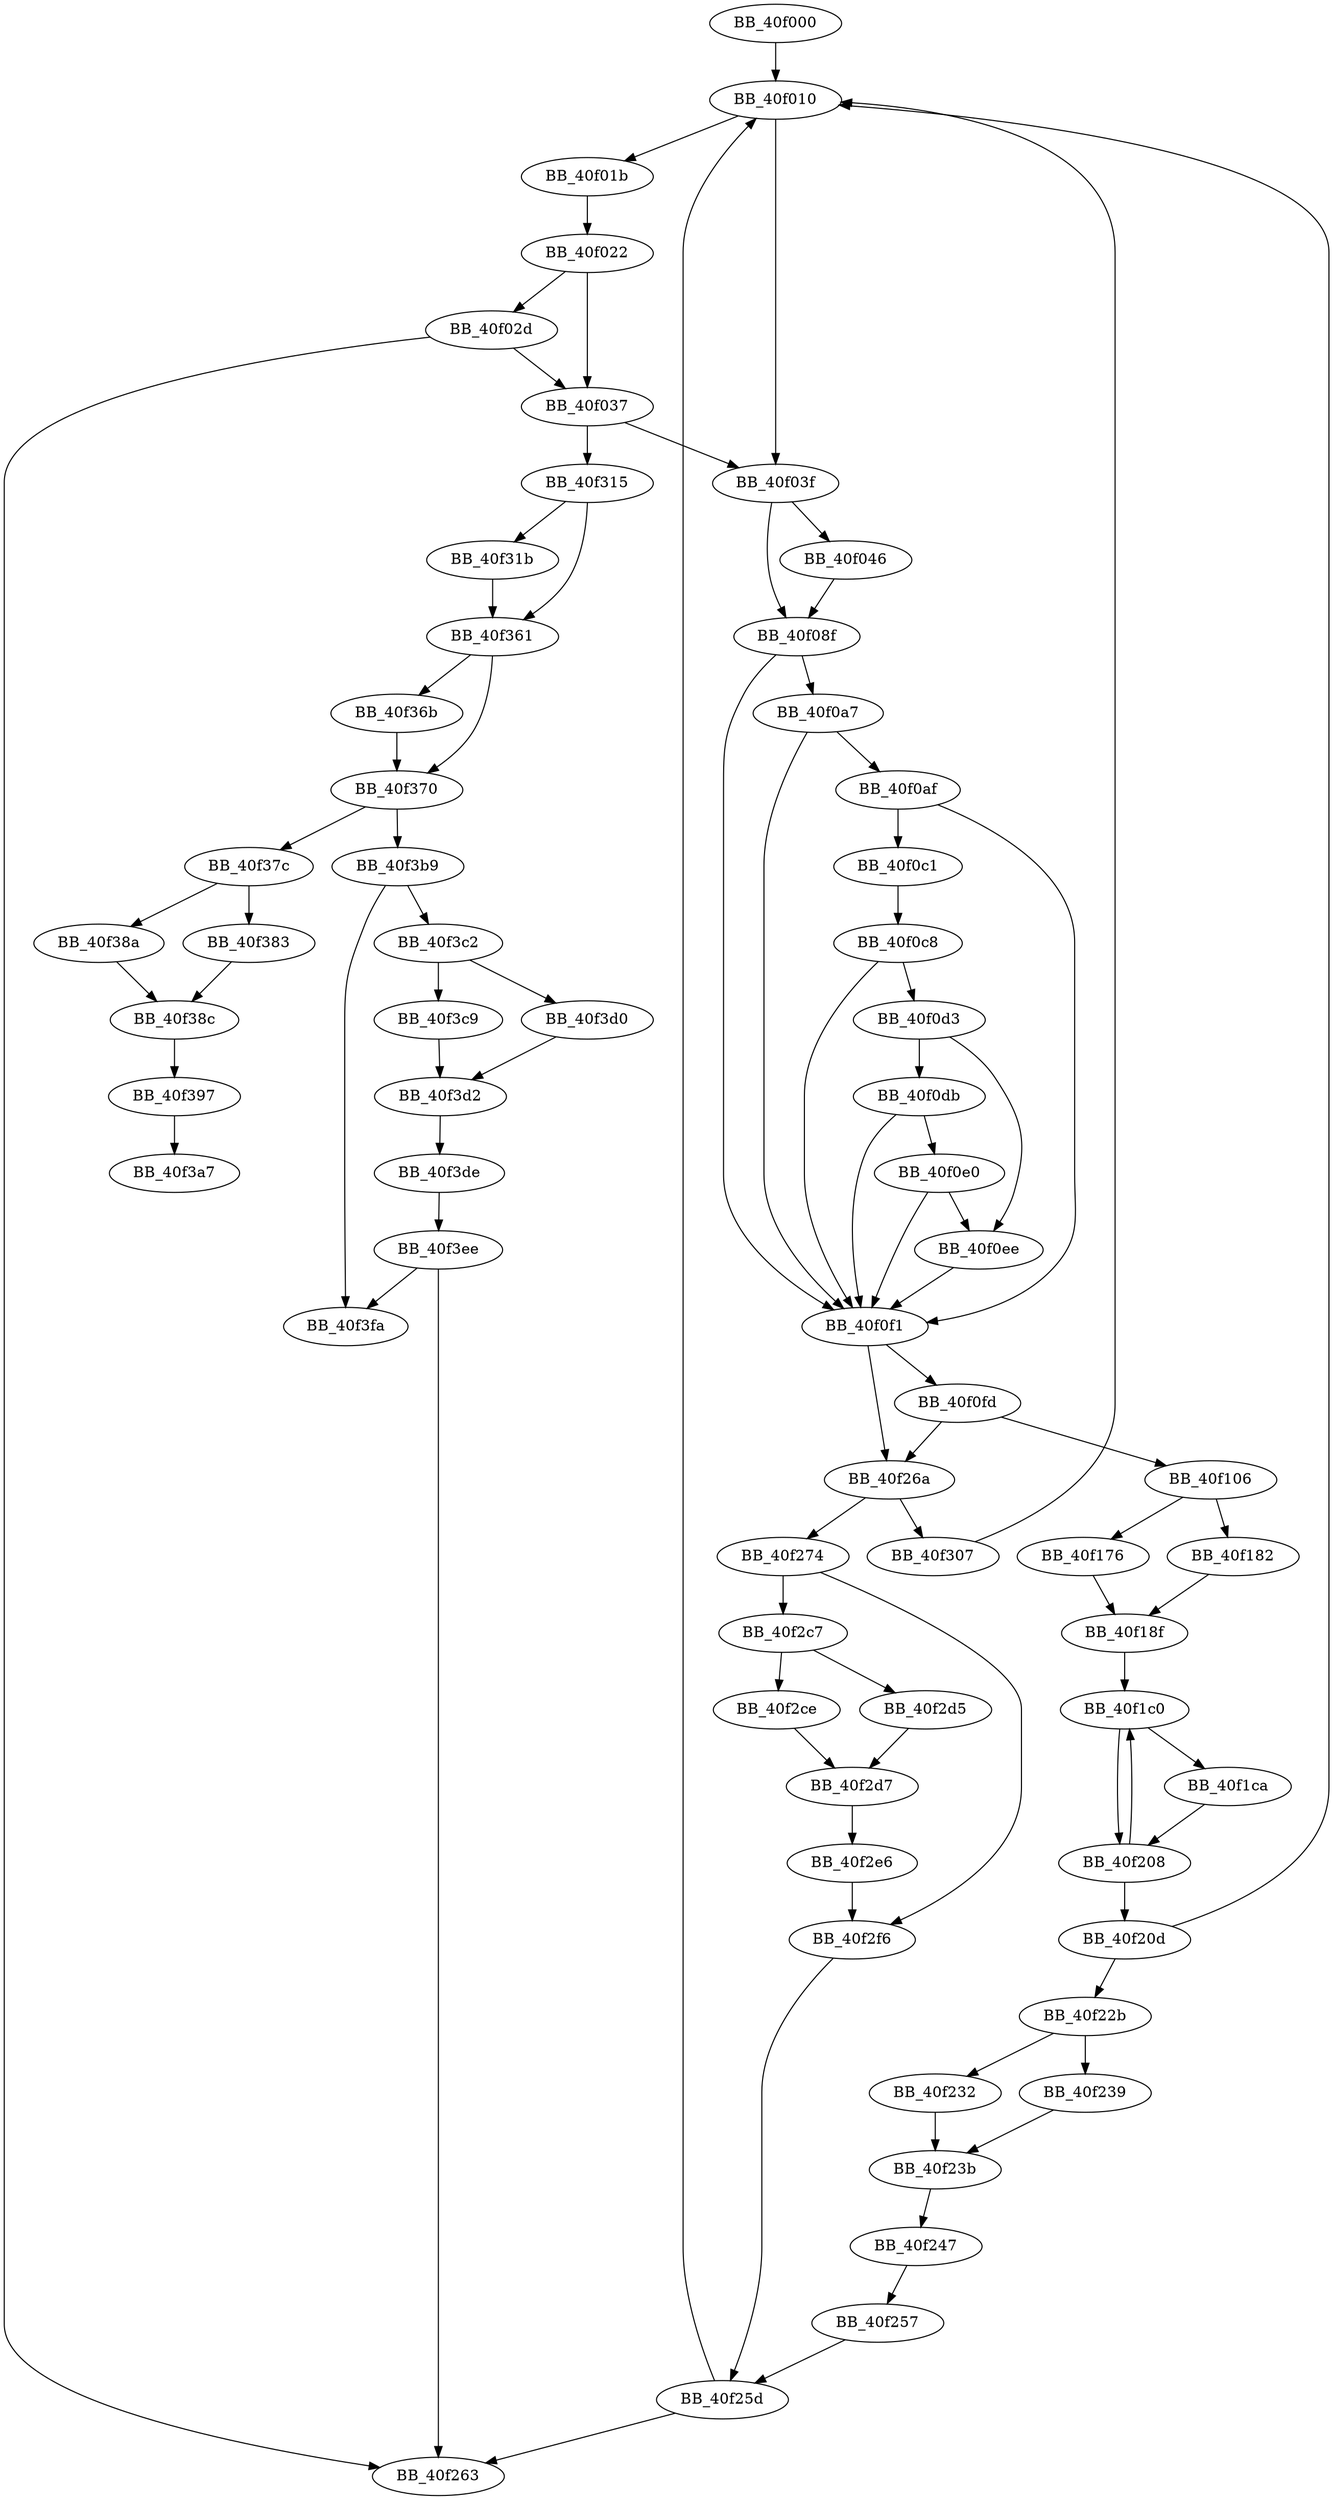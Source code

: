 DiGraph sub_40F000{
BB_40f000->BB_40f010
BB_40f010->BB_40f01b
BB_40f010->BB_40f03f
BB_40f01b->BB_40f022
BB_40f022->BB_40f02d
BB_40f022->BB_40f037
BB_40f02d->BB_40f037
BB_40f02d->BB_40f263
BB_40f037->BB_40f03f
BB_40f037->BB_40f315
BB_40f03f->BB_40f046
BB_40f03f->BB_40f08f
BB_40f046->BB_40f08f
BB_40f08f->BB_40f0a7
BB_40f08f->BB_40f0f1
BB_40f0a7->BB_40f0af
BB_40f0a7->BB_40f0f1
BB_40f0af->BB_40f0c1
BB_40f0af->BB_40f0f1
BB_40f0c1->BB_40f0c8
BB_40f0c8->BB_40f0d3
BB_40f0c8->BB_40f0f1
BB_40f0d3->BB_40f0db
BB_40f0d3->BB_40f0ee
BB_40f0db->BB_40f0e0
BB_40f0db->BB_40f0f1
BB_40f0e0->BB_40f0ee
BB_40f0e0->BB_40f0f1
BB_40f0ee->BB_40f0f1
BB_40f0f1->BB_40f0fd
BB_40f0f1->BB_40f26a
BB_40f0fd->BB_40f106
BB_40f0fd->BB_40f26a
BB_40f106->BB_40f176
BB_40f106->BB_40f182
BB_40f176->BB_40f18f
BB_40f182->BB_40f18f
BB_40f18f->BB_40f1c0
BB_40f1c0->BB_40f1ca
BB_40f1c0->BB_40f208
BB_40f1ca->BB_40f208
BB_40f208->BB_40f1c0
BB_40f208->BB_40f20d
BB_40f20d->BB_40f010
BB_40f20d->BB_40f22b
BB_40f22b->BB_40f232
BB_40f22b->BB_40f239
BB_40f232->BB_40f23b
BB_40f239->BB_40f23b
BB_40f23b->BB_40f247
BB_40f247->BB_40f257
BB_40f257->BB_40f25d
BB_40f25d->BB_40f010
BB_40f25d->BB_40f263
BB_40f26a->BB_40f274
BB_40f26a->BB_40f307
BB_40f274->BB_40f2c7
BB_40f274->BB_40f2f6
BB_40f2c7->BB_40f2ce
BB_40f2c7->BB_40f2d5
BB_40f2ce->BB_40f2d7
BB_40f2d5->BB_40f2d7
BB_40f2d7->BB_40f2e6
BB_40f2e6->BB_40f2f6
BB_40f2f6->BB_40f25d
BB_40f307->BB_40f010
BB_40f315->BB_40f31b
BB_40f315->BB_40f361
BB_40f31b->BB_40f361
BB_40f361->BB_40f36b
BB_40f361->BB_40f370
BB_40f36b->BB_40f370
BB_40f370->BB_40f37c
BB_40f370->BB_40f3b9
BB_40f37c->BB_40f383
BB_40f37c->BB_40f38a
BB_40f383->BB_40f38c
BB_40f38a->BB_40f38c
BB_40f38c->BB_40f397
BB_40f397->BB_40f3a7
BB_40f3b9->BB_40f3c2
BB_40f3b9->BB_40f3fa
BB_40f3c2->BB_40f3c9
BB_40f3c2->BB_40f3d0
BB_40f3c9->BB_40f3d2
BB_40f3d0->BB_40f3d2
BB_40f3d2->BB_40f3de
BB_40f3de->BB_40f3ee
BB_40f3ee->BB_40f263
BB_40f3ee->BB_40f3fa
}
